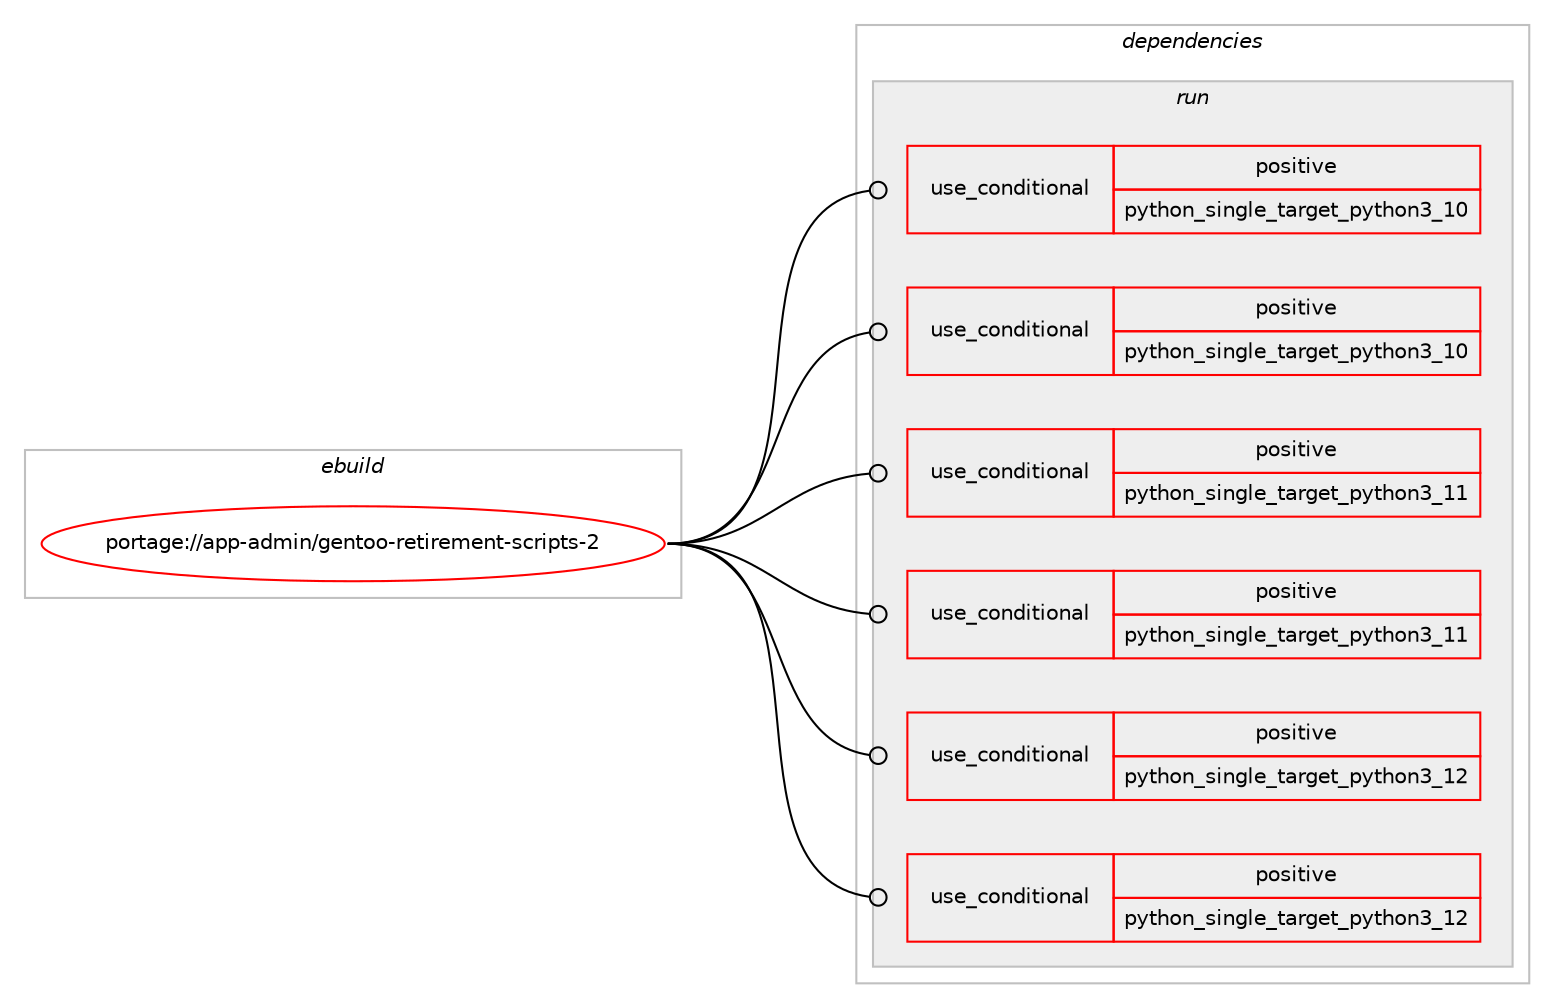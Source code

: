 digraph prolog {

# *************
# Graph options
# *************

newrank=true;
concentrate=true;
compound=true;
graph [rankdir=LR,fontname=Helvetica,fontsize=10,ranksep=1.5];#, ranksep=2.5, nodesep=0.2];
edge  [arrowhead=vee];
node  [fontname=Helvetica,fontsize=10];

# **********
# The ebuild
# **********

subgraph cluster_leftcol {
color=gray;
rank=same;
label=<<i>ebuild</i>>;
id [label="portage://app-admin/gentoo-retirement-scripts-2", color=red, width=4, href="../app-admin/gentoo-retirement-scripts-2.svg"];
}

# ****************
# The dependencies
# ****************

subgraph cluster_midcol {
color=gray;
label=<<i>dependencies</i>>;
subgraph cluster_compile {
fillcolor="#eeeeee";
style=filled;
label=<<i>compile</i>>;
}
subgraph cluster_compileandrun {
fillcolor="#eeeeee";
style=filled;
label=<<i>compile and run</i>>;
}
subgraph cluster_run {
fillcolor="#eeeeee";
style=filled;
label=<<i>run</i>>;
subgraph cond524 {
dependency938 [label=<<TABLE BORDER="0" CELLBORDER="1" CELLSPACING="0" CELLPADDING="4"><TR><TD ROWSPAN="3" CELLPADDING="10">use_conditional</TD></TR><TR><TD>positive</TD></TR><TR><TD>python_single_target_python3_10</TD></TR></TABLE>>, shape=none, color=red];
# *** BEGIN UNKNOWN DEPENDENCY TYPE (TODO) ***
# dependency938 -> package_dependency(portage://app-admin/gentoo-retirement-scripts-2,run,no,dev-lang,python,none,[,,],[slot(3.10)],[])
# *** END UNKNOWN DEPENDENCY TYPE (TODO) ***

}
id:e -> dependency938:w [weight=20,style="solid",arrowhead="odot"];
subgraph cond525 {
dependency939 [label=<<TABLE BORDER="0" CELLBORDER="1" CELLSPACING="0" CELLPADDING="4"><TR><TD ROWSPAN="3" CELLPADDING="10">use_conditional</TD></TR><TR><TD>positive</TD></TR><TR><TD>python_single_target_python3_10</TD></TR></TABLE>>, shape=none, color=red];
# *** BEGIN UNKNOWN DEPENDENCY TYPE (TODO) ***
# dependency939 -> package_dependency(portage://app-admin/gentoo-retirement-scripts-2,run,no,dev-python,jinja,none,[,,],[],[use(enable(python_targets_python3_10),negative)])
# *** END UNKNOWN DEPENDENCY TYPE (TODO) ***

# *** BEGIN UNKNOWN DEPENDENCY TYPE (TODO) ***
# dependency939 -> package_dependency(portage://app-admin/gentoo-retirement-scripts-2,run,no,dev-python,lxml,none,[,,],[],[use(enable(python_targets_python3_10),negative)])
# *** END UNKNOWN DEPENDENCY TYPE (TODO) ***

# *** BEGIN UNKNOWN DEPENDENCY TYPE (TODO) ***
# dependency939 -> package_dependency(portage://app-admin/gentoo-retirement-scripts-2,run,no,dev-python,python-bugzilla,none,[,,],[],[use(enable(python_targets_python3_10),negative)])
# *** END UNKNOWN DEPENDENCY TYPE (TODO) ***

}
id:e -> dependency939:w [weight=20,style="solid",arrowhead="odot"];
subgraph cond526 {
dependency940 [label=<<TABLE BORDER="0" CELLBORDER="1" CELLSPACING="0" CELLPADDING="4"><TR><TD ROWSPAN="3" CELLPADDING="10">use_conditional</TD></TR><TR><TD>positive</TD></TR><TR><TD>python_single_target_python3_11</TD></TR></TABLE>>, shape=none, color=red];
# *** BEGIN UNKNOWN DEPENDENCY TYPE (TODO) ***
# dependency940 -> package_dependency(portage://app-admin/gentoo-retirement-scripts-2,run,no,dev-lang,python,none,[,,],[slot(3.11)],[])
# *** END UNKNOWN DEPENDENCY TYPE (TODO) ***

}
id:e -> dependency940:w [weight=20,style="solid",arrowhead="odot"];
subgraph cond527 {
dependency941 [label=<<TABLE BORDER="0" CELLBORDER="1" CELLSPACING="0" CELLPADDING="4"><TR><TD ROWSPAN="3" CELLPADDING="10">use_conditional</TD></TR><TR><TD>positive</TD></TR><TR><TD>python_single_target_python3_11</TD></TR></TABLE>>, shape=none, color=red];
# *** BEGIN UNKNOWN DEPENDENCY TYPE (TODO) ***
# dependency941 -> package_dependency(portage://app-admin/gentoo-retirement-scripts-2,run,no,dev-python,jinja,none,[,,],[],[use(enable(python_targets_python3_11),negative)])
# *** END UNKNOWN DEPENDENCY TYPE (TODO) ***

# *** BEGIN UNKNOWN DEPENDENCY TYPE (TODO) ***
# dependency941 -> package_dependency(portage://app-admin/gentoo-retirement-scripts-2,run,no,dev-python,lxml,none,[,,],[],[use(enable(python_targets_python3_11),negative)])
# *** END UNKNOWN DEPENDENCY TYPE (TODO) ***

# *** BEGIN UNKNOWN DEPENDENCY TYPE (TODO) ***
# dependency941 -> package_dependency(portage://app-admin/gentoo-retirement-scripts-2,run,no,dev-python,python-bugzilla,none,[,,],[],[use(enable(python_targets_python3_11),negative)])
# *** END UNKNOWN DEPENDENCY TYPE (TODO) ***

}
id:e -> dependency941:w [weight=20,style="solid",arrowhead="odot"];
subgraph cond528 {
dependency942 [label=<<TABLE BORDER="0" CELLBORDER="1" CELLSPACING="0" CELLPADDING="4"><TR><TD ROWSPAN="3" CELLPADDING="10">use_conditional</TD></TR><TR><TD>positive</TD></TR><TR><TD>python_single_target_python3_12</TD></TR></TABLE>>, shape=none, color=red];
# *** BEGIN UNKNOWN DEPENDENCY TYPE (TODO) ***
# dependency942 -> package_dependency(portage://app-admin/gentoo-retirement-scripts-2,run,no,dev-lang,python,none,[,,],[slot(3.12)],[])
# *** END UNKNOWN DEPENDENCY TYPE (TODO) ***

}
id:e -> dependency942:w [weight=20,style="solid",arrowhead="odot"];
subgraph cond529 {
dependency943 [label=<<TABLE BORDER="0" CELLBORDER="1" CELLSPACING="0" CELLPADDING="4"><TR><TD ROWSPAN="3" CELLPADDING="10">use_conditional</TD></TR><TR><TD>positive</TD></TR><TR><TD>python_single_target_python3_12</TD></TR></TABLE>>, shape=none, color=red];
# *** BEGIN UNKNOWN DEPENDENCY TYPE (TODO) ***
# dependency943 -> package_dependency(portage://app-admin/gentoo-retirement-scripts-2,run,no,dev-python,jinja,none,[,,],[],[use(enable(python_targets_python3_12),negative)])
# *** END UNKNOWN DEPENDENCY TYPE (TODO) ***

# *** BEGIN UNKNOWN DEPENDENCY TYPE (TODO) ***
# dependency943 -> package_dependency(portage://app-admin/gentoo-retirement-scripts-2,run,no,dev-python,lxml,none,[,,],[],[use(enable(python_targets_python3_12),negative)])
# *** END UNKNOWN DEPENDENCY TYPE (TODO) ***

# *** BEGIN UNKNOWN DEPENDENCY TYPE (TODO) ***
# dependency943 -> package_dependency(portage://app-admin/gentoo-retirement-scripts-2,run,no,dev-python,python-bugzilla,none,[,,],[],[use(enable(python_targets_python3_12),negative)])
# *** END UNKNOWN DEPENDENCY TYPE (TODO) ***

}
id:e -> dependency943:w [weight=20,style="solid",arrowhead="odot"];
}
}

# **************
# The candidates
# **************

subgraph cluster_choices {
rank=same;
color=gray;
label=<<i>candidates</i>>;

}

}
